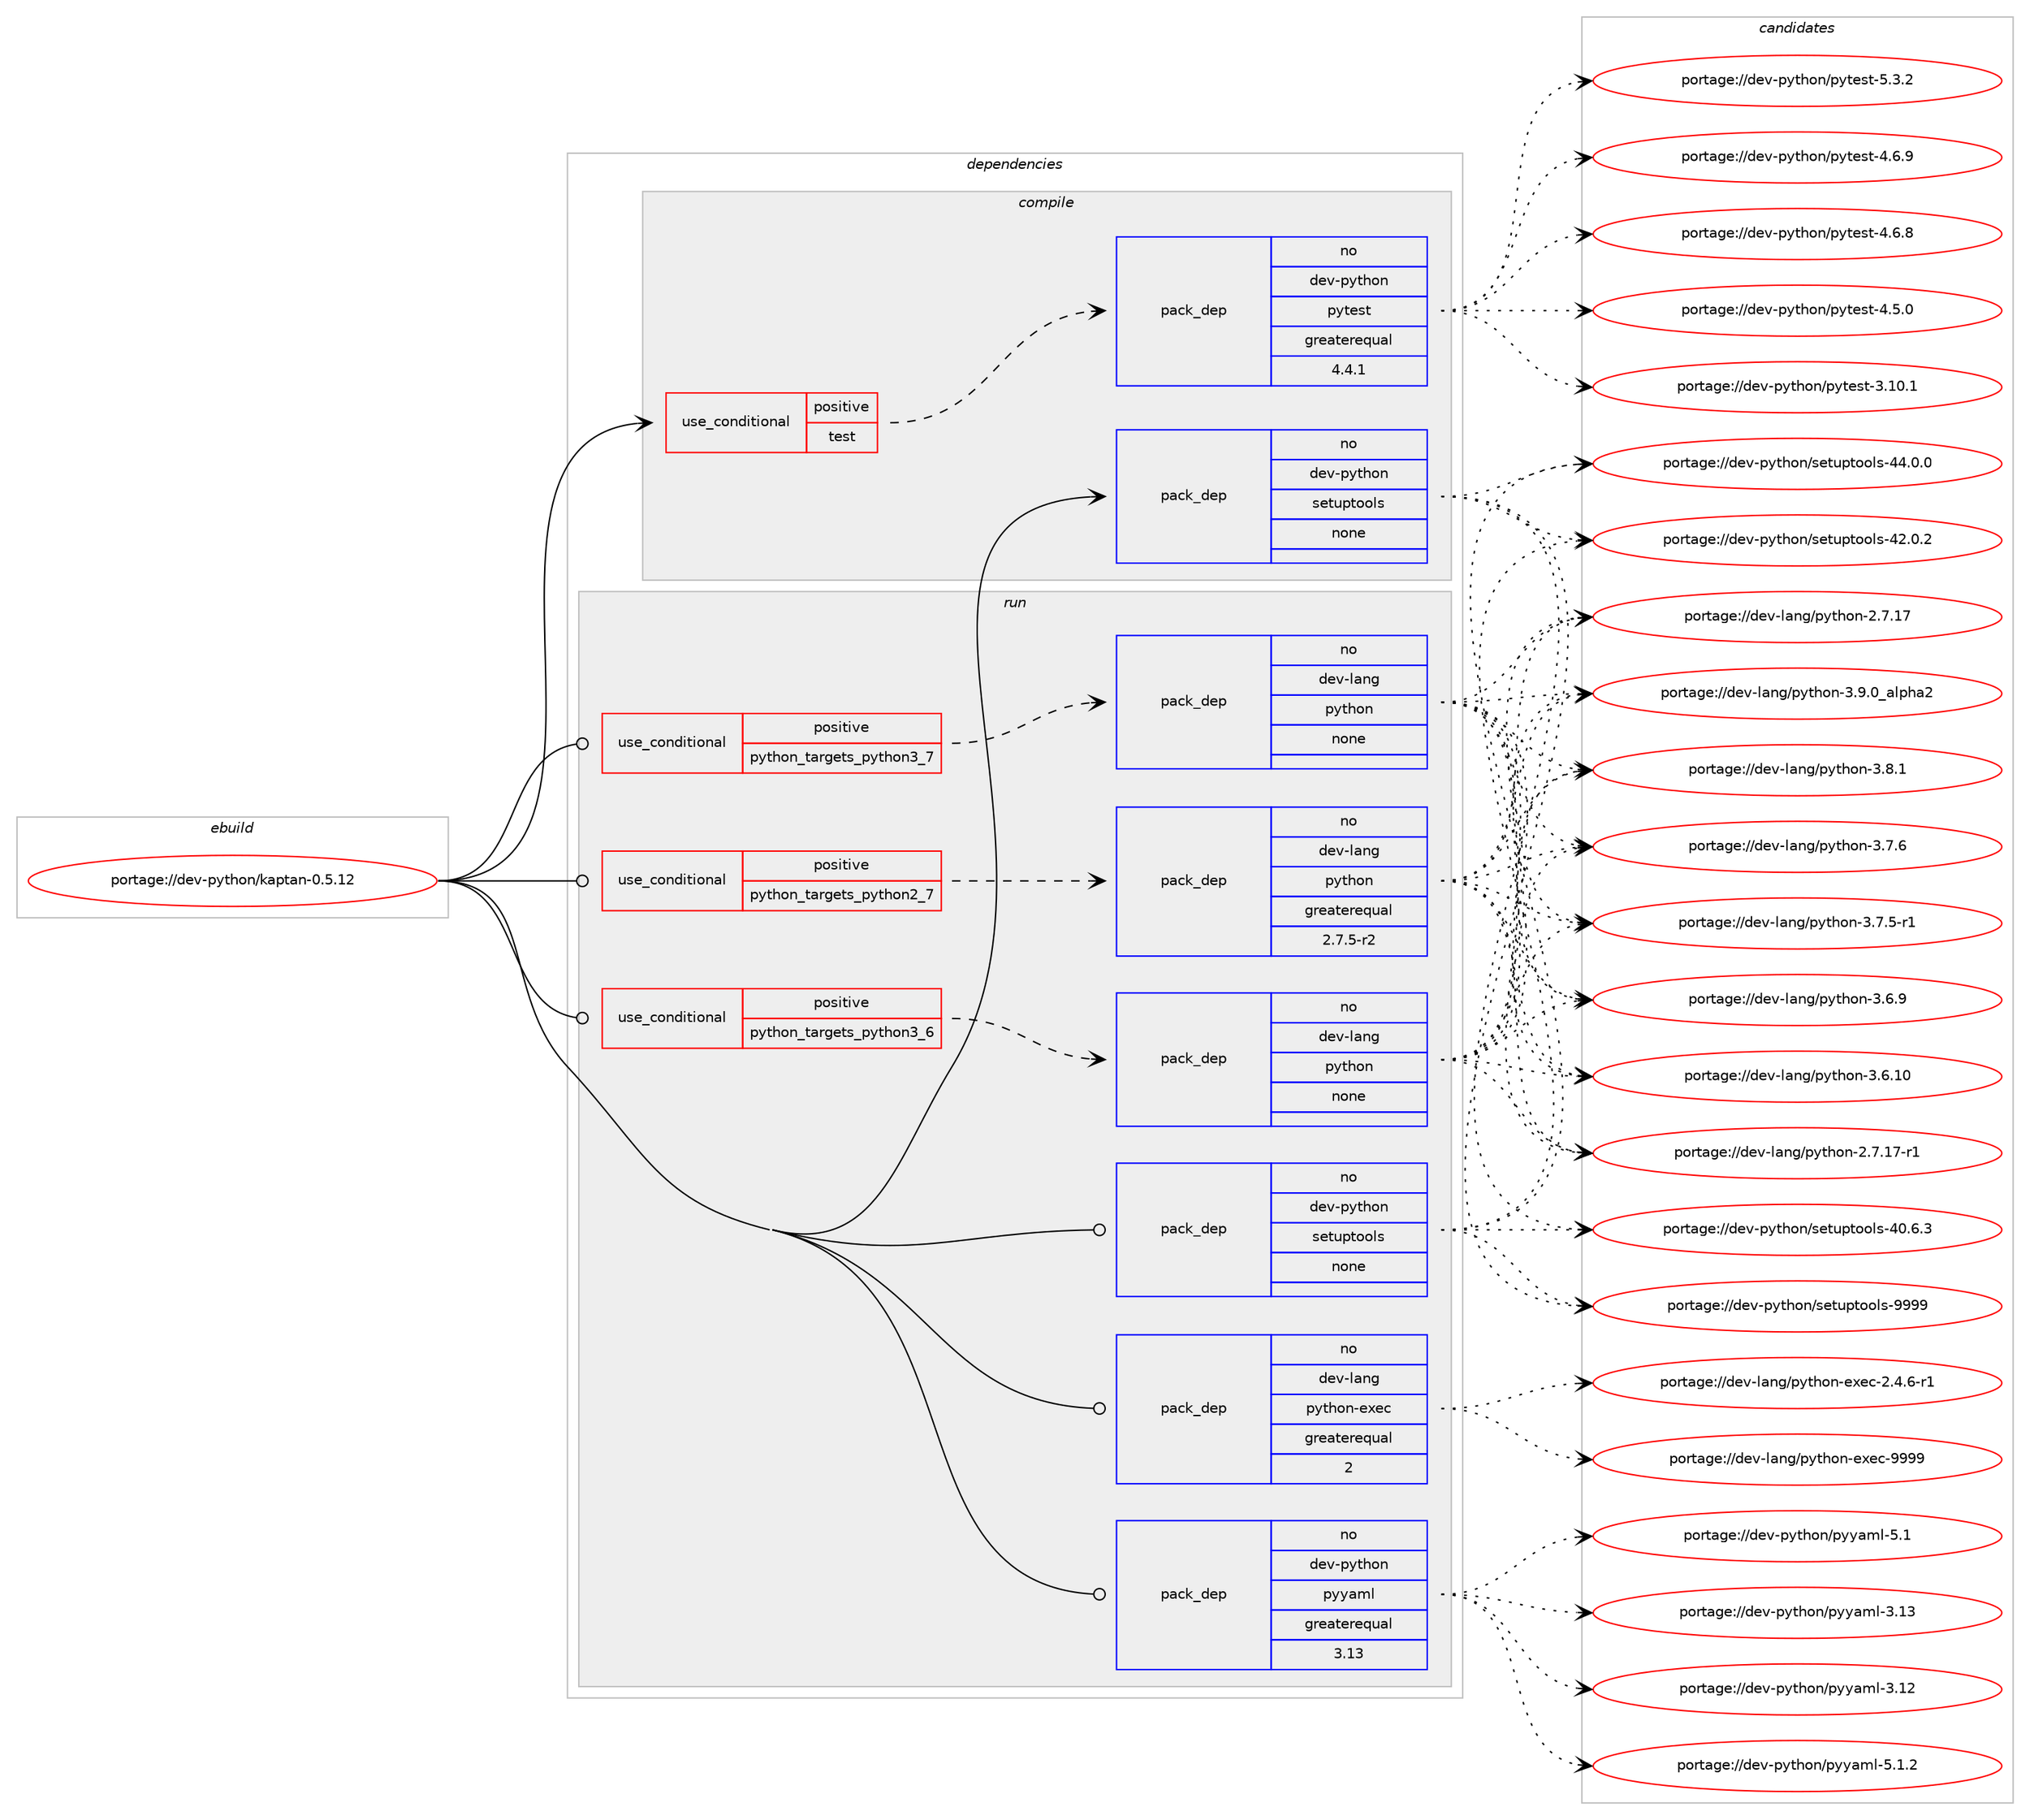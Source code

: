 digraph prolog {

# *************
# Graph options
# *************

newrank=true;
concentrate=true;
compound=true;
graph [rankdir=LR,fontname=Helvetica,fontsize=10,ranksep=1.5];#, ranksep=2.5, nodesep=0.2];
edge  [arrowhead=vee];
node  [fontname=Helvetica,fontsize=10];

# **********
# The ebuild
# **********

subgraph cluster_leftcol {
color=gray;
label=<<i>ebuild</i>>;
id [label="portage://dev-python/kaptan-0.5.12", color=red, width=4, href="../dev-python/kaptan-0.5.12.svg"];
}

# ****************
# The dependencies
# ****************

subgraph cluster_midcol {
color=gray;
label=<<i>dependencies</i>>;
subgraph cluster_compile {
fillcolor="#eeeeee";
style=filled;
label=<<i>compile</i>>;
subgraph cond113777 {
dependency453268 [label=<<TABLE BORDER="0" CELLBORDER="1" CELLSPACING="0" CELLPADDING="4"><TR><TD ROWSPAN="3" CELLPADDING="10">use_conditional</TD></TR><TR><TD>positive</TD></TR><TR><TD>test</TD></TR></TABLE>>, shape=none, color=red];
subgraph pack334509 {
dependency453269 [label=<<TABLE BORDER="0" CELLBORDER="1" CELLSPACING="0" CELLPADDING="4" WIDTH="220"><TR><TD ROWSPAN="6" CELLPADDING="30">pack_dep</TD></TR><TR><TD WIDTH="110">no</TD></TR><TR><TD>dev-python</TD></TR><TR><TD>pytest</TD></TR><TR><TD>greaterequal</TD></TR><TR><TD>4.4.1</TD></TR></TABLE>>, shape=none, color=blue];
}
dependency453268:e -> dependency453269:w [weight=20,style="dashed",arrowhead="vee"];
}
id:e -> dependency453268:w [weight=20,style="solid",arrowhead="vee"];
subgraph pack334510 {
dependency453270 [label=<<TABLE BORDER="0" CELLBORDER="1" CELLSPACING="0" CELLPADDING="4" WIDTH="220"><TR><TD ROWSPAN="6" CELLPADDING="30">pack_dep</TD></TR><TR><TD WIDTH="110">no</TD></TR><TR><TD>dev-python</TD></TR><TR><TD>setuptools</TD></TR><TR><TD>none</TD></TR><TR><TD></TD></TR></TABLE>>, shape=none, color=blue];
}
id:e -> dependency453270:w [weight=20,style="solid",arrowhead="vee"];
}
subgraph cluster_compileandrun {
fillcolor="#eeeeee";
style=filled;
label=<<i>compile and run</i>>;
}
subgraph cluster_run {
fillcolor="#eeeeee";
style=filled;
label=<<i>run</i>>;
subgraph cond113778 {
dependency453271 [label=<<TABLE BORDER="0" CELLBORDER="1" CELLSPACING="0" CELLPADDING="4"><TR><TD ROWSPAN="3" CELLPADDING="10">use_conditional</TD></TR><TR><TD>positive</TD></TR><TR><TD>python_targets_python2_7</TD></TR></TABLE>>, shape=none, color=red];
subgraph pack334511 {
dependency453272 [label=<<TABLE BORDER="0" CELLBORDER="1" CELLSPACING="0" CELLPADDING="4" WIDTH="220"><TR><TD ROWSPAN="6" CELLPADDING="30">pack_dep</TD></TR><TR><TD WIDTH="110">no</TD></TR><TR><TD>dev-lang</TD></TR><TR><TD>python</TD></TR><TR><TD>greaterequal</TD></TR><TR><TD>2.7.5-r2</TD></TR></TABLE>>, shape=none, color=blue];
}
dependency453271:e -> dependency453272:w [weight=20,style="dashed",arrowhead="vee"];
}
id:e -> dependency453271:w [weight=20,style="solid",arrowhead="odot"];
subgraph cond113779 {
dependency453273 [label=<<TABLE BORDER="0" CELLBORDER="1" CELLSPACING="0" CELLPADDING="4"><TR><TD ROWSPAN="3" CELLPADDING="10">use_conditional</TD></TR><TR><TD>positive</TD></TR><TR><TD>python_targets_python3_6</TD></TR></TABLE>>, shape=none, color=red];
subgraph pack334512 {
dependency453274 [label=<<TABLE BORDER="0" CELLBORDER="1" CELLSPACING="0" CELLPADDING="4" WIDTH="220"><TR><TD ROWSPAN="6" CELLPADDING="30">pack_dep</TD></TR><TR><TD WIDTH="110">no</TD></TR><TR><TD>dev-lang</TD></TR><TR><TD>python</TD></TR><TR><TD>none</TD></TR><TR><TD></TD></TR></TABLE>>, shape=none, color=blue];
}
dependency453273:e -> dependency453274:w [weight=20,style="dashed",arrowhead="vee"];
}
id:e -> dependency453273:w [weight=20,style="solid",arrowhead="odot"];
subgraph cond113780 {
dependency453275 [label=<<TABLE BORDER="0" CELLBORDER="1" CELLSPACING="0" CELLPADDING="4"><TR><TD ROWSPAN="3" CELLPADDING="10">use_conditional</TD></TR><TR><TD>positive</TD></TR><TR><TD>python_targets_python3_7</TD></TR></TABLE>>, shape=none, color=red];
subgraph pack334513 {
dependency453276 [label=<<TABLE BORDER="0" CELLBORDER="1" CELLSPACING="0" CELLPADDING="4" WIDTH="220"><TR><TD ROWSPAN="6" CELLPADDING="30">pack_dep</TD></TR><TR><TD WIDTH="110">no</TD></TR><TR><TD>dev-lang</TD></TR><TR><TD>python</TD></TR><TR><TD>none</TD></TR><TR><TD></TD></TR></TABLE>>, shape=none, color=blue];
}
dependency453275:e -> dependency453276:w [weight=20,style="dashed",arrowhead="vee"];
}
id:e -> dependency453275:w [weight=20,style="solid",arrowhead="odot"];
subgraph pack334514 {
dependency453277 [label=<<TABLE BORDER="0" CELLBORDER="1" CELLSPACING="0" CELLPADDING="4" WIDTH="220"><TR><TD ROWSPAN="6" CELLPADDING="30">pack_dep</TD></TR><TR><TD WIDTH="110">no</TD></TR><TR><TD>dev-lang</TD></TR><TR><TD>python-exec</TD></TR><TR><TD>greaterequal</TD></TR><TR><TD>2</TD></TR></TABLE>>, shape=none, color=blue];
}
id:e -> dependency453277:w [weight=20,style="solid",arrowhead="odot"];
subgraph pack334515 {
dependency453278 [label=<<TABLE BORDER="0" CELLBORDER="1" CELLSPACING="0" CELLPADDING="4" WIDTH="220"><TR><TD ROWSPAN="6" CELLPADDING="30">pack_dep</TD></TR><TR><TD WIDTH="110">no</TD></TR><TR><TD>dev-python</TD></TR><TR><TD>pyyaml</TD></TR><TR><TD>greaterequal</TD></TR><TR><TD>3.13</TD></TR></TABLE>>, shape=none, color=blue];
}
id:e -> dependency453278:w [weight=20,style="solid",arrowhead="odot"];
subgraph pack334516 {
dependency453279 [label=<<TABLE BORDER="0" CELLBORDER="1" CELLSPACING="0" CELLPADDING="4" WIDTH="220"><TR><TD ROWSPAN="6" CELLPADDING="30">pack_dep</TD></TR><TR><TD WIDTH="110">no</TD></TR><TR><TD>dev-python</TD></TR><TR><TD>setuptools</TD></TR><TR><TD>none</TD></TR><TR><TD></TD></TR></TABLE>>, shape=none, color=blue];
}
id:e -> dependency453279:w [weight=20,style="solid",arrowhead="odot"];
}
}

# **************
# The candidates
# **************

subgraph cluster_choices {
rank=same;
color=gray;
label=<<i>candidates</i>>;

subgraph choice334509 {
color=black;
nodesep=1;
choice1001011184511212111610411111047112121116101115116455346514650 [label="portage://dev-python/pytest-5.3.2", color=red, width=4,href="../dev-python/pytest-5.3.2.svg"];
choice1001011184511212111610411111047112121116101115116455246544657 [label="portage://dev-python/pytest-4.6.9", color=red, width=4,href="../dev-python/pytest-4.6.9.svg"];
choice1001011184511212111610411111047112121116101115116455246544656 [label="portage://dev-python/pytest-4.6.8", color=red, width=4,href="../dev-python/pytest-4.6.8.svg"];
choice1001011184511212111610411111047112121116101115116455246534648 [label="portage://dev-python/pytest-4.5.0", color=red, width=4,href="../dev-python/pytest-4.5.0.svg"];
choice100101118451121211161041111104711212111610111511645514649484649 [label="portage://dev-python/pytest-3.10.1", color=red, width=4,href="../dev-python/pytest-3.10.1.svg"];
dependency453269:e -> choice1001011184511212111610411111047112121116101115116455346514650:w [style=dotted,weight="100"];
dependency453269:e -> choice1001011184511212111610411111047112121116101115116455246544657:w [style=dotted,weight="100"];
dependency453269:e -> choice1001011184511212111610411111047112121116101115116455246544656:w [style=dotted,weight="100"];
dependency453269:e -> choice1001011184511212111610411111047112121116101115116455246534648:w [style=dotted,weight="100"];
dependency453269:e -> choice100101118451121211161041111104711212111610111511645514649484649:w [style=dotted,weight="100"];
}
subgraph choice334510 {
color=black;
nodesep=1;
choice10010111845112121116104111110471151011161171121161111111081154557575757 [label="portage://dev-python/setuptools-9999", color=red, width=4,href="../dev-python/setuptools-9999.svg"];
choice100101118451121211161041111104711510111611711211611111110811545525246484648 [label="portage://dev-python/setuptools-44.0.0", color=red, width=4,href="../dev-python/setuptools-44.0.0.svg"];
choice100101118451121211161041111104711510111611711211611111110811545525046484650 [label="portage://dev-python/setuptools-42.0.2", color=red, width=4,href="../dev-python/setuptools-42.0.2.svg"];
choice100101118451121211161041111104711510111611711211611111110811545524846544651 [label="portage://dev-python/setuptools-40.6.3", color=red, width=4,href="../dev-python/setuptools-40.6.3.svg"];
dependency453270:e -> choice10010111845112121116104111110471151011161171121161111111081154557575757:w [style=dotted,weight="100"];
dependency453270:e -> choice100101118451121211161041111104711510111611711211611111110811545525246484648:w [style=dotted,weight="100"];
dependency453270:e -> choice100101118451121211161041111104711510111611711211611111110811545525046484650:w [style=dotted,weight="100"];
dependency453270:e -> choice100101118451121211161041111104711510111611711211611111110811545524846544651:w [style=dotted,weight="100"];
}
subgraph choice334511 {
color=black;
nodesep=1;
choice10010111845108971101034711212111610411111045514657464895971081121049750 [label="portage://dev-lang/python-3.9.0_alpha2", color=red, width=4,href="../dev-lang/python-3.9.0_alpha2.svg"];
choice100101118451089711010347112121116104111110455146564649 [label="portage://dev-lang/python-3.8.1", color=red, width=4,href="../dev-lang/python-3.8.1.svg"];
choice100101118451089711010347112121116104111110455146554654 [label="portage://dev-lang/python-3.7.6", color=red, width=4,href="../dev-lang/python-3.7.6.svg"];
choice1001011184510897110103471121211161041111104551465546534511449 [label="portage://dev-lang/python-3.7.5-r1", color=red, width=4,href="../dev-lang/python-3.7.5-r1.svg"];
choice100101118451089711010347112121116104111110455146544657 [label="portage://dev-lang/python-3.6.9", color=red, width=4,href="../dev-lang/python-3.6.9.svg"];
choice10010111845108971101034711212111610411111045514654464948 [label="portage://dev-lang/python-3.6.10", color=red, width=4,href="../dev-lang/python-3.6.10.svg"];
choice100101118451089711010347112121116104111110455046554649554511449 [label="portage://dev-lang/python-2.7.17-r1", color=red, width=4,href="../dev-lang/python-2.7.17-r1.svg"];
choice10010111845108971101034711212111610411111045504655464955 [label="portage://dev-lang/python-2.7.17", color=red, width=4,href="../dev-lang/python-2.7.17.svg"];
dependency453272:e -> choice10010111845108971101034711212111610411111045514657464895971081121049750:w [style=dotted,weight="100"];
dependency453272:e -> choice100101118451089711010347112121116104111110455146564649:w [style=dotted,weight="100"];
dependency453272:e -> choice100101118451089711010347112121116104111110455146554654:w [style=dotted,weight="100"];
dependency453272:e -> choice1001011184510897110103471121211161041111104551465546534511449:w [style=dotted,weight="100"];
dependency453272:e -> choice100101118451089711010347112121116104111110455146544657:w [style=dotted,weight="100"];
dependency453272:e -> choice10010111845108971101034711212111610411111045514654464948:w [style=dotted,weight="100"];
dependency453272:e -> choice100101118451089711010347112121116104111110455046554649554511449:w [style=dotted,weight="100"];
dependency453272:e -> choice10010111845108971101034711212111610411111045504655464955:w [style=dotted,weight="100"];
}
subgraph choice334512 {
color=black;
nodesep=1;
choice10010111845108971101034711212111610411111045514657464895971081121049750 [label="portage://dev-lang/python-3.9.0_alpha2", color=red, width=4,href="../dev-lang/python-3.9.0_alpha2.svg"];
choice100101118451089711010347112121116104111110455146564649 [label="portage://dev-lang/python-3.8.1", color=red, width=4,href="../dev-lang/python-3.8.1.svg"];
choice100101118451089711010347112121116104111110455146554654 [label="portage://dev-lang/python-3.7.6", color=red, width=4,href="../dev-lang/python-3.7.6.svg"];
choice1001011184510897110103471121211161041111104551465546534511449 [label="portage://dev-lang/python-3.7.5-r1", color=red, width=4,href="../dev-lang/python-3.7.5-r1.svg"];
choice100101118451089711010347112121116104111110455146544657 [label="portage://dev-lang/python-3.6.9", color=red, width=4,href="../dev-lang/python-3.6.9.svg"];
choice10010111845108971101034711212111610411111045514654464948 [label="portage://dev-lang/python-3.6.10", color=red, width=4,href="../dev-lang/python-3.6.10.svg"];
choice100101118451089711010347112121116104111110455046554649554511449 [label="portage://dev-lang/python-2.7.17-r1", color=red, width=4,href="../dev-lang/python-2.7.17-r1.svg"];
choice10010111845108971101034711212111610411111045504655464955 [label="portage://dev-lang/python-2.7.17", color=red, width=4,href="../dev-lang/python-2.7.17.svg"];
dependency453274:e -> choice10010111845108971101034711212111610411111045514657464895971081121049750:w [style=dotted,weight="100"];
dependency453274:e -> choice100101118451089711010347112121116104111110455146564649:w [style=dotted,weight="100"];
dependency453274:e -> choice100101118451089711010347112121116104111110455146554654:w [style=dotted,weight="100"];
dependency453274:e -> choice1001011184510897110103471121211161041111104551465546534511449:w [style=dotted,weight="100"];
dependency453274:e -> choice100101118451089711010347112121116104111110455146544657:w [style=dotted,weight="100"];
dependency453274:e -> choice10010111845108971101034711212111610411111045514654464948:w [style=dotted,weight="100"];
dependency453274:e -> choice100101118451089711010347112121116104111110455046554649554511449:w [style=dotted,weight="100"];
dependency453274:e -> choice10010111845108971101034711212111610411111045504655464955:w [style=dotted,weight="100"];
}
subgraph choice334513 {
color=black;
nodesep=1;
choice10010111845108971101034711212111610411111045514657464895971081121049750 [label="portage://dev-lang/python-3.9.0_alpha2", color=red, width=4,href="../dev-lang/python-3.9.0_alpha2.svg"];
choice100101118451089711010347112121116104111110455146564649 [label="portage://dev-lang/python-3.8.1", color=red, width=4,href="../dev-lang/python-3.8.1.svg"];
choice100101118451089711010347112121116104111110455146554654 [label="portage://dev-lang/python-3.7.6", color=red, width=4,href="../dev-lang/python-3.7.6.svg"];
choice1001011184510897110103471121211161041111104551465546534511449 [label="portage://dev-lang/python-3.7.5-r1", color=red, width=4,href="../dev-lang/python-3.7.5-r1.svg"];
choice100101118451089711010347112121116104111110455146544657 [label="portage://dev-lang/python-3.6.9", color=red, width=4,href="../dev-lang/python-3.6.9.svg"];
choice10010111845108971101034711212111610411111045514654464948 [label="portage://dev-lang/python-3.6.10", color=red, width=4,href="../dev-lang/python-3.6.10.svg"];
choice100101118451089711010347112121116104111110455046554649554511449 [label="portage://dev-lang/python-2.7.17-r1", color=red, width=4,href="../dev-lang/python-2.7.17-r1.svg"];
choice10010111845108971101034711212111610411111045504655464955 [label="portage://dev-lang/python-2.7.17", color=red, width=4,href="../dev-lang/python-2.7.17.svg"];
dependency453276:e -> choice10010111845108971101034711212111610411111045514657464895971081121049750:w [style=dotted,weight="100"];
dependency453276:e -> choice100101118451089711010347112121116104111110455146564649:w [style=dotted,weight="100"];
dependency453276:e -> choice100101118451089711010347112121116104111110455146554654:w [style=dotted,weight="100"];
dependency453276:e -> choice1001011184510897110103471121211161041111104551465546534511449:w [style=dotted,weight="100"];
dependency453276:e -> choice100101118451089711010347112121116104111110455146544657:w [style=dotted,weight="100"];
dependency453276:e -> choice10010111845108971101034711212111610411111045514654464948:w [style=dotted,weight="100"];
dependency453276:e -> choice100101118451089711010347112121116104111110455046554649554511449:w [style=dotted,weight="100"];
dependency453276:e -> choice10010111845108971101034711212111610411111045504655464955:w [style=dotted,weight="100"];
}
subgraph choice334514 {
color=black;
nodesep=1;
choice10010111845108971101034711212111610411111045101120101994557575757 [label="portage://dev-lang/python-exec-9999", color=red, width=4,href="../dev-lang/python-exec-9999.svg"];
choice10010111845108971101034711212111610411111045101120101994550465246544511449 [label="portage://dev-lang/python-exec-2.4.6-r1", color=red, width=4,href="../dev-lang/python-exec-2.4.6-r1.svg"];
dependency453277:e -> choice10010111845108971101034711212111610411111045101120101994557575757:w [style=dotted,weight="100"];
dependency453277:e -> choice10010111845108971101034711212111610411111045101120101994550465246544511449:w [style=dotted,weight="100"];
}
subgraph choice334515 {
color=black;
nodesep=1;
choice100101118451121211161041111104711212112197109108455346494650 [label="portage://dev-python/pyyaml-5.1.2", color=red, width=4,href="../dev-python/pyyaml-5.1.2.svg"];
choice10010111845112121116104111110471121211219710910845534649 [label="portage://dev-python/pyyaml-5.1", color=red, width=4,href="../dev-python/pyyaml-5.1.svg"];
choice1001011184511212111610411111047112121121971091084551464951 [label="portage://dev-python/pyyaml-3.13", color=red, width=4,href="../dev-python/pyyaml-3.13.svg"];
choice1001011184511212111610411111047112121121971091084551464950 [label="portage://dev-python/pyyaml-3.12", color=red, width=4,href="../dev-python/pyyaml-3.12.svg"];
dependency453278:e -> choice100101118451121211161041111104711212112197109108455346494650:w [style=dotted,weight="100"];
dependency453278:e -> choice10010111845112121116104111110471121211219710910845534649:w [style=dotted,weight="100"];
dependency453278:e -> choice1001011184511212111610411111047112121121971091084551464951:w [style=dotted,weight="100"];
dependency453278:e -> choice1001011184511212111610411111047112121121971091084551464950:w [style=dotted,weight="100"];
}
subgraph choice334516 {
color=black;
nodesep=1;
choice10010111845112121116104111110471151011161171121161111111081154557575757 [label="portage://dev-python/setuptools-9999", color=red, width=4,href="../dev-python/setuptools-9999.svg"];
choice100101118451121211161041111104711510111611711211611111110811545525246484648 [label="portage://dev-python/setuptools-44.0.0", color=red, width=4,href="../dev-python/setuptools-44.0.0.svg"];
choice100101118451121211161041111104711510111611711211611111110811545525046484650 [label="portage://dev-python/setuptools-42.0.2", color=red, width=4,href="../dev-python/setuptools-42.0.2.svg"];
choice100101118451121211161041111104711510111611711211611111110811545524846544651 [label="portage://dev-python/setuptools-40.6.3", color=red, width=4,href="../dev-python/setuptools-40.6.3.svg"];
dependency453279:e -> choice10010111845112121116104111110471151011161171121161111111081154557575757:w [style=dotted,weight="100"];
dependency453279:e -> choice100101118451121211161041111104711510111611711211611111110811545525246484648:w [style=dotted,weight="100"];
dependency453279:e -> choice100101118451121211161041111104711510111611711211611111110811545525046484650:w [style=dotted,weight="100"];
dependency453279:e -> choice100101118451121211161041111104711510111611711211611111110811545524846544651:w [style=dotted,weight="100"];
}
}

}
